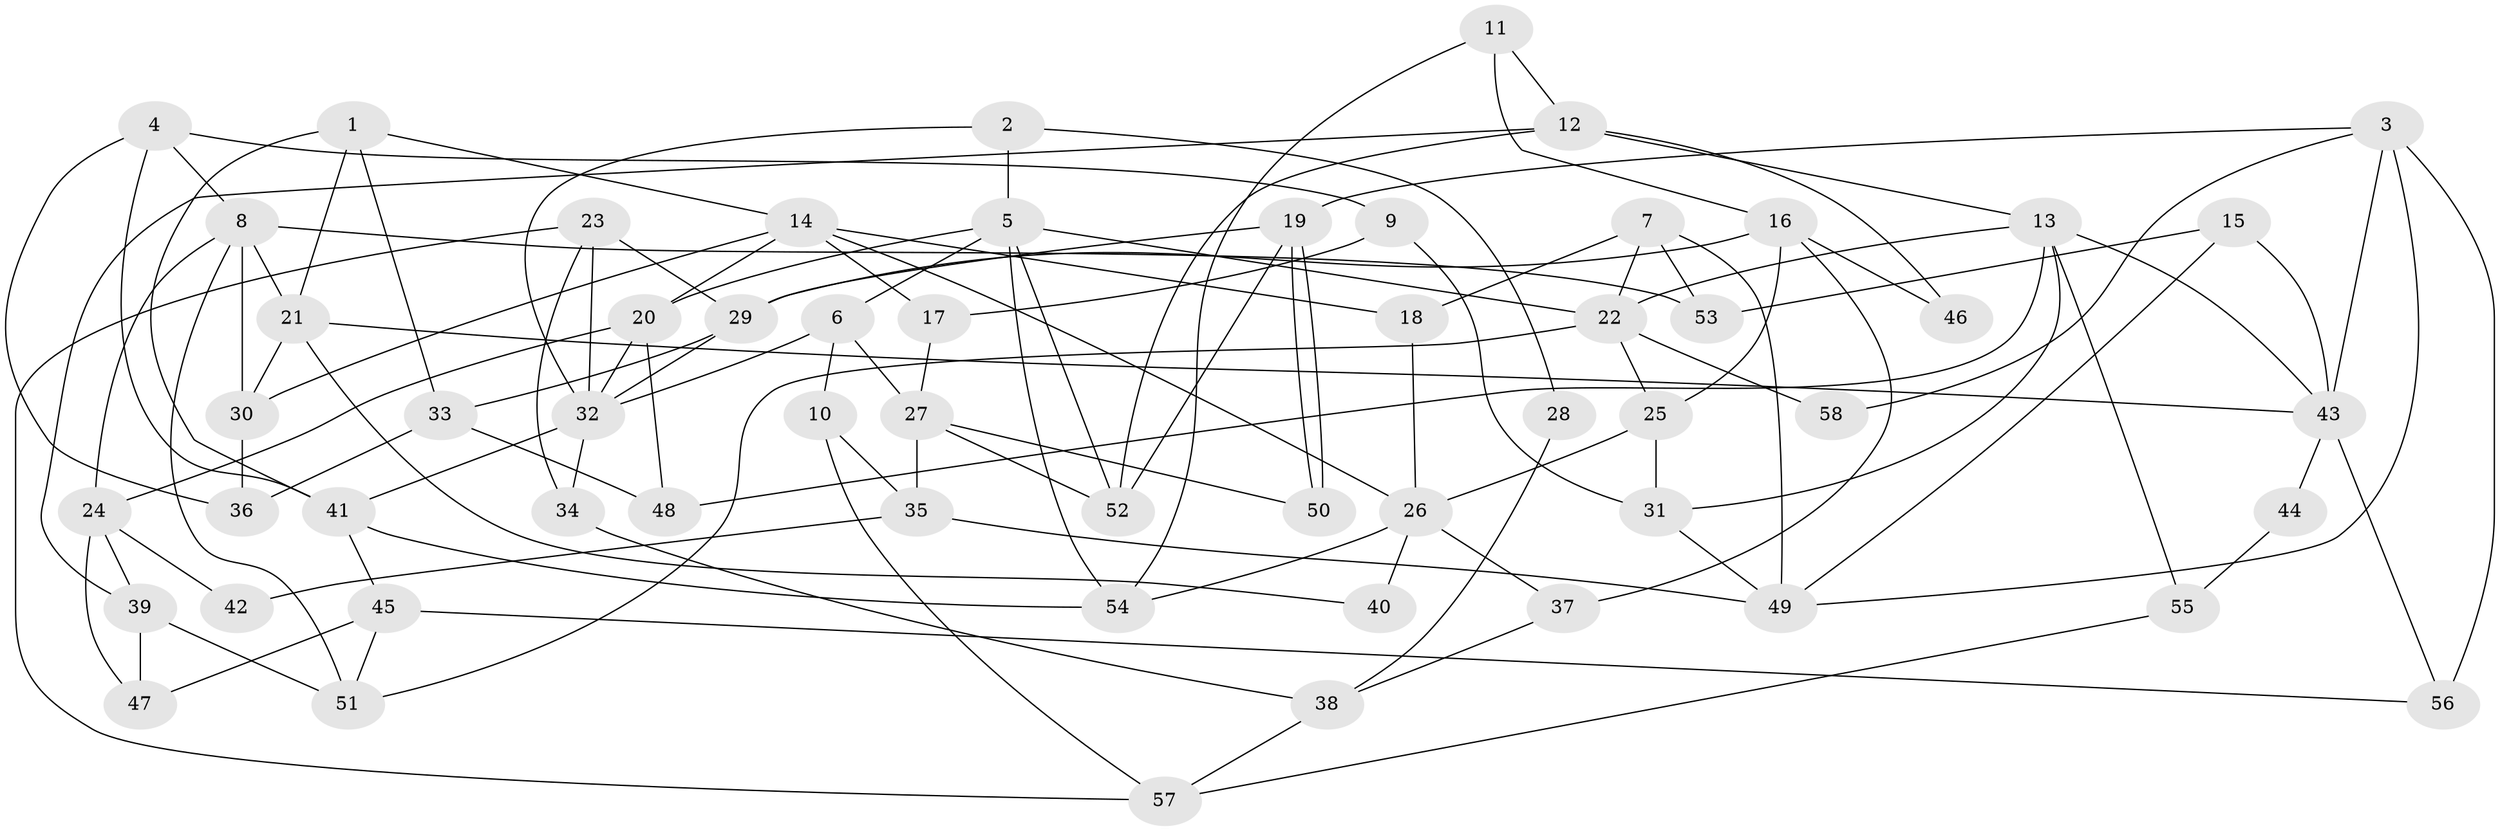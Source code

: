 // coarse degree distribution, {7: 0.11764705882352941, 3: 0.058823529411764705, 8: 0.058823529411764705, 5: 0.23529411764705882, 6: 0.14705882352941177, 9: 0.058823529411764705, 4: 0.17647058823529413, 2: 0.14705882352941177}
// Generated by graph-tools (version 1.1) at 2025/41/03/06/25 10:41:54]
// undirected, 58 vertices, 116 edges
graph export_dot {
graph [start="1"]
  node [color=gray90,style=filled];
  1;
  2;
  3;
  4;
  5;
  6;
  7;
  8;
  9;
  10;
  11;
  12;
  13;
  14;
  15;
  16;
  17;
  18;
  19;
  20;
  21;
  22;
  23;
  24;
  25;
  26;
  27;
  28;
  29;
  30;
  31;
  32;
  33;
  34;
  35;
  36;
  37;
  38;
  39;
  40;
  41;
  42;
  43;
  44;
  45;
  46;
  47;
  48;
  49;
  50;
  51;
  52;
  53;
  54;
  55;
  56;
  57;
  58;
  1 -- 14;
  1 -- 33;
  1 -- 21;
  1 -- 41;
  2 -- 32;
  2 -- 5;
  2 -- 28;
  3 -- 19;
  3 -- 56;
  3 -- 43;
  3 -- 49;
  3 -- 58;
  4 -- 8;
  4 -- 41;
  4 -- 9;
  4 -- 36;
  5 -- 6;
  5 -- 54;
  5 -- 20;
  5 -- 22;
  5 -- 52;
  6 -- 10;
  6 -- 27;
  6 -- 32;
  7 -- 18;
  7 -- 22;
  7 -- 49;
  7 -- 53;
  8 -- 21;
  8 -- 30;
  8 -- 24;
  8 -- 51;
  8 -- 53;
  9 -- 31;
  9 -- 17;
  10 -- 57;
  10 -- 35;
  11 -- 54;
  11 -- 12;
  11 -- 16;
  12 -- 39;
  12 -- 13;
  12 -- 46;
  12 -- 52;
  13 -- 22;
  13 -- 43;
  13 -- 31;
  13 -- 48;
  13 -- 55;
  14 -- 20;
  14 -- 30;
  14 -- 17;
  14 -- 18;
  14 -- 26;
  15 -- 49;
  15 -- 53;
  15 -- 43;
  16 -- 25;
  16 -- 29;
  16 -- 37;
  16 -- 46;
  17 -- 27;
  18 -- 26;
  19 -- 52;
  19 -- 50;
  19 -- 50;
  19 -- 29;
  20 -- 32;
  20 -- 24;
  20 -- 48;
  21 -- 43;
  21 -- 30;
  21 -- 40;
  22 -- 51;
  22 -- 25;
  22 -- 58;
  23 -- 32;
  23 -- 29;
  23 -- 34;
  23 -- 57;
  24 -- 39;
  24 -- 42;
  24 -- 47;
  25 -- 31;
  25 -- 26;
  26 -- 37;
  26 -- 40;
  26 -- 54;
  27 -- 52;
  27 -- 35;
  27 -- 50;
  28 -- 38;
  29 -- 32;
  29 -- 33;
  30 -- 36;
  31 -- 49;
  32 -- 34;
  32 -- 41;
  33 -- 48;
  33 -- 36;
  34 -- 38;
  35 -- 49;
  35 -- 42;
  37 -- 38;
  38 -- 57;
  39 -- 51;
  39 -- 47;
  41 -- 45;
  41 -- 54;
  43 -- 44;
  43 -- 56;
  44 -- 55;
  45 -- 47;
  45 -- 51;
  45 -- 56;
  55 -- 57;
}
